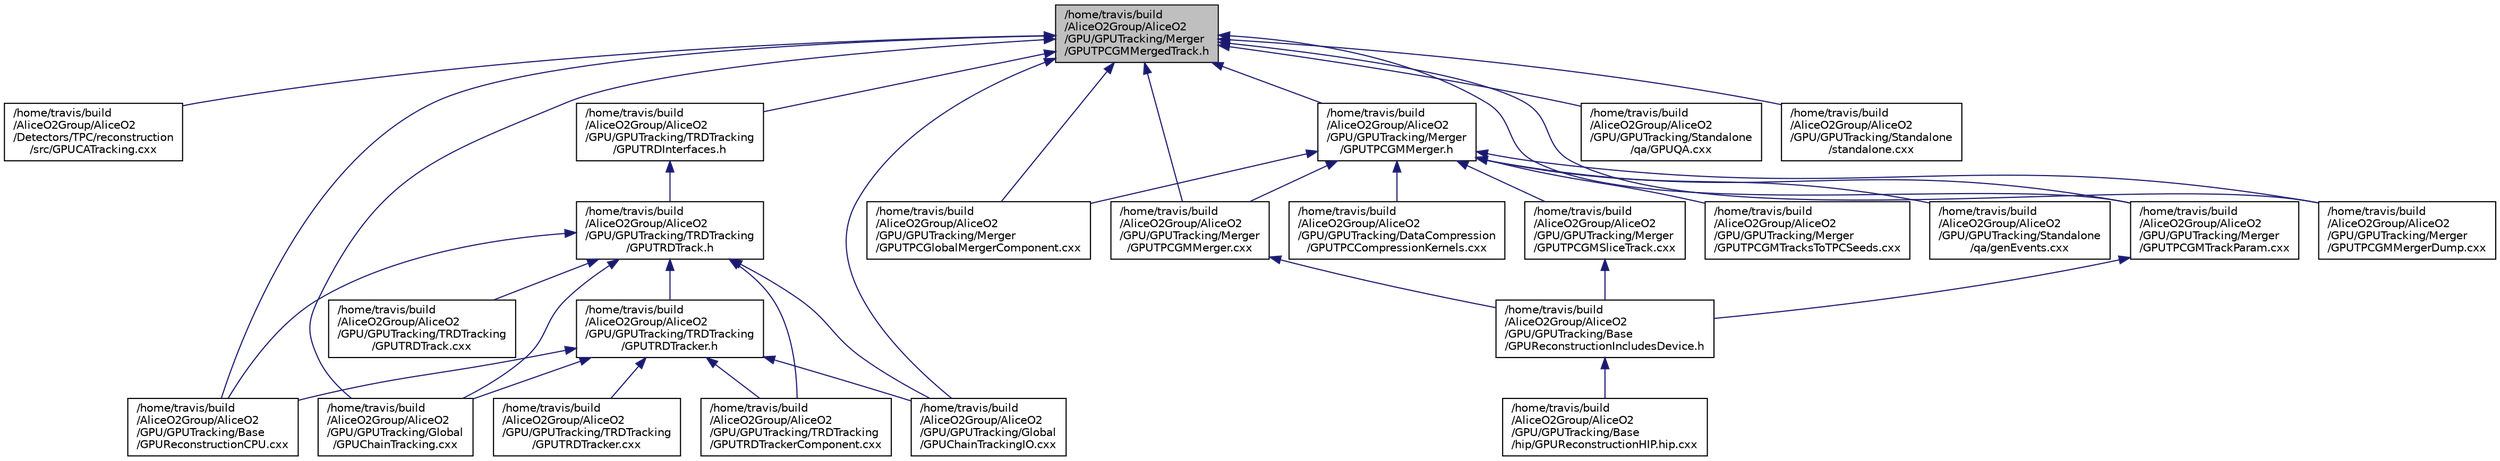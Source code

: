digraph "/home/travis/build/AliceO2Group/AliceO2/GPU/GPUTracking/Merger/GPUTPCGMMergedTrack.h"
{
 // INTERACTIVE_SVG=YES
  bgcolor="transparent";
  edge [fontname="Helvetica",fontsize="10",labelfontname="Helvetica",labelfontsize="10"];
  node [fontname="Helvetica",fontsize="10",shape=record];
  Node19 [label="/home/travis/build\l/AliceO2Group/AliceO2\l/GPU/GPUTracking/Merger\l/GPUTPCGMMergedTrack.h",height=0.2,width=0.4,color="black", fillcolor="grey75", style="filled", fontcolor="black"];
  Node19 -> Node20 [dir="back",color="midnightblue",fontsize="10",style="solid",fontname="Helvetica"];
  Node20 [label="/home/travis/build\l/AliceO2Group/AliceO2\l/Detectors/TPC/reconstruction\l/src/GPUCATracking.cxx",height=0.2,width=0.4,color="black",URL="$d4/d2e/GPUCATracking_8cxx.html"];
  Node19 -> Node21 [dir="back",color="midnightblue",fontsize="10",style="solid",fontname="Helvetica"];
  Node21 [label="/home/travis/build\l/AliceO2Group/AliceO2\l/GPU/GPUTracking/Base\l/GPUReconstructionCPU.cxx",height=0.2,width=0.4,color="black",URL="$da/df6/GPUReconstructionCPU_8cxx.html"];
  Node19 -> Node22 [dir="back",color="midnightblue",fontsize="10",style="solid",fontname="Helvetica"];
  Node22 [label="/home/travis/build\l/AliceO2Group/AliceO2\l/GPU/GPUTracking/Global\l/GPUChainTracking.cxx",height=0.2,width=0.4,color="black",URL="$d2/d58/GPUChainTracking_8cxx.html"];
  Node19 -> Node23 [dir="back",color="midnightblue",fontsize="10",style="solid",fontname="Helvetica"];
  Node23 [label="/home/travis/build\l/AliceO2Group/AliceO2\l/GPU/GPUTracking/Global\l/GPUChainTrackingIO.cxx",height=0.2,width=0.4,color="black",URL="$d3/d85/GPUChainTrackingIO_8cxx.html"];
  Node19 -> Node24 [dir="back",color="midnightblue",fontsize="10",style="solid",fontname="Helvetica"];
  Node24 [label="/home/travis/build\l/AliceO2Group/AliceO2\l/GPU/GPUTracking/Merger\l/GPUTPCGMMerger.h",height=0.2,width=0.4,color="black",URL="$d4/dcf/GPUTPCGMMerger_8h.html"];
  Node24 -> Node25 [dir="back",color="midnightblue",fontsize="10",style="solid",fontname="Helvetica"];
  Node25 [label="/home/travis/build\l/AliceO2Group/AliceO2\l/GPU/GPUTracking/DataCompression\l/GPUTPCCompressionKernels.cxx",height=0.2,width=0.4,color="black",URL="$d9/d57/GPUTPCCompressionKernels_8cxx.html"];
  Node24 -> Node26 [dir="back",color="midnightblue",fontsize="10",style="solid",fontname="Helvetica"];
  Node26 [label="/home/travis/build\l/AliceO2Group/AliceO2\l/GPU/GPUTracking/Merger\l/GPUTPCGlobalMergerComponent.cxx",height=0.2,width=0.4,color="black",URL="$df/d06/GPUTPCGlobalMergerComponent_8cxx.html"];
  Node24 -> Node27 [dir="back",color="midnightblue",fontsize="10",style="solid",fontname="Helvetica"];
  Node27 [label="/home/travis/build\l/AliceO2Group/AliceO2\l/GPU/GPUTracking/Merger\l/GPUTPCGMMerger.cxx",height=0.2,width=0.4,color="black",URL="$d0/dd4/GPUTPCGMMerger_8cxx.html"];
  Node27 -> Node28 [dir="back",color="midnightblue",fontsize="10",style="solid",fontname="Helvetica"];
  Node28 [label="/home/travis/build\l/AliceO2Group/AliceO2\l/GPU/GPUTracking/Base\l/GPUReconstructionIncludesDevice.h",height=0.2,width=0.4,color="black",URL="$d0/d25/GPUReconstructionIncludesDevice_8h.html"];
  Node28 -> Node29 [dir="back",color="midnightblue",fontsize="10",style="solid",fontname="Helvetica"];
  Node29 [label="/home/travis/build\l/AliceO2Group/AliceO2\l/GPU/GPUTracking/Base\l/hip/GPUReconstructionHIP.hip.cxx",height=0.2,width=0.4,color="black",URL="$d3/d33/GPUReconstructionHIP_8hip_8cxx.html"];
  Node24 -> Node30 [dir="back",color="midnightblue",fontsize="10",style="solid",fontname="Helvetica"];
  Node30 [label="/home/travis/build\l/AliceO2Group/AliceO2\l/GPU/GPUTracking/Merger\l/GPUTPCGMMergerDump.cxx",height=0.2,width=0.4,color="black",URL="$d0/d24/GPUTPCGMMergerDump_8cxx.html"];
  Node24 -> Node31 [dir="back",color="midnightblue",fontsize="10",style="solid",fontname="Helvetica"];
  Node31 [label="/home/travis/build\l/AliceO2Group/AliceO2\l/GPU/GPUTracking/Merger\l/GPUTPCGMSliceTrack.cxx",height=0.2,width=0.4,color="black",URL="$d5/d84/GPUTPCGMSliceTrack_8cxx.html"];
  Node31 -> Node28 [dir="back",color="midnightblue",fontsize="10",style="solid",fontname="Helvetica"];
  Node24 -> Node32 [dir="back",color="midnightblue",fontsize="10",style="solid",fontname="Helvetica"];
  Node32 [label="/home/travis/build\l/AliceO2Group/AliceO2\l/GPU/GPUTracking/Merger\l/GPUTPCGMTrackParam.cxx",height=0.2,width=0.4,color="black",URL="$df/dad/GPUTPCGMTrackParam_8cxx.html"];
  Node32 -> Node28 [dir="back",color="midnightblue",fontsize="10",style="solid",fontname="Helvetica"];
  Node24 -> Node33 [dir="back",color="midnightblue",fontsize="10",style="solid",fontname="Helvetica"];
  Node33 [label="/home/travis/build\l/AliceO2Group/AliceO2\l/GPU/GPUTracking/Merger\l/GPUTPCGMTracksToTPCSeeds.cxx",height=0.2,width=0.4,color="black",URL="$d3/ddb/GPUTPCGMTracksToTPCSeeds_8cxx.html"];
  Node24 -> Node34 [dir="back",color="midnightblue",fontsize="10",style="solid",fontname="Helvetica"];
  Node34 [label="/home/travis/build\l/AliceO2Group/AliceO2\l/GPU/GPUTracking/Standalone\l/qa/genEvents.cxx",height=0.2,width=0.4,color="black",URL="$d7/d9f/genEvents_8cxx.html"];
  Node19 -> Node26 [dir="back",color="midnightblue",fontsize="10",style="solid",fontname="Helvetica"];
  Node19 -> Node27 [dir="back",color="midnightblue",fontsize="10",style="solid",fontname="Helvetica"];
  Node19 -> Node30 [dir="back",color="midnightblue",fontsize="10",style="solid",fontname="Helvetica"];
  Node19 -> Node32 [dir="back",color="midnightblue",fontsize="10",style="solid",fontname="Helvetica"];
  Node19 -> Node35 [dir="back",color="midnightblue",fontsize="10",style="solid",fontname="Helvetica"];
  Node35 [label="/home/travis/build\l/AliceO2Group/AliceO2\l/GPU/GPUTracking/Standalone\l/qa/GPUQA.cxx",height=0.2,width=0.4,color="black",URL="$de/ddc/GPUQA_8cxx.html"];
  Node19 -> Node36 [dir="back",color="midnightblue",fontsize="10",style="solid",fontname="Helvetica"];
  Node36 [label="/home/travis/build\l/AliceO2Group/AliceO2\l/GPU/GPUTracking/Standalone\l/standalone.cxx",height=0.2,width=0.4,color="black",URL="$dc/df9/standalone_8cxx.html"];
  Node19 -> Node37 [dir="back",color="midnightblue",fontsize="10",style="solid",fontname="Helvetica"];
  Node37 [label="/home/travis/build\l/AliceO2Group/AliceO2\l/GPU/GPUTracking/TRDTracking\l/GPUTRDInterfaces.h",height=0.2,width=0.4,color="black",URL="$df/d77/GPUTRDInterfaces_8h.html"];
  Node37 -> Node38 [dir="back",color="midnightblue",fontsize="10",style="solid",fontname="Helvetica"];
  Node38 [label="/home/travis/build\l/AliceO2Group/AliceO2\l/GPU/GPUTracking/TRDTracking\l/GPUTRDTrack.h",height=0.2,width=0.4,color="black",URL="$db/dca/GPUTRDTrack_8h.html"];
  Node38 -> Node21 [dir="back",color="midnightblue",fontsize="10",style="solid",fontname="Helvetica"];
  Node38 -> Node22 [dir="back",color="midnightblue",fontsize="10",style="solid",fontname="Helvetica"];
  Node38 -> Node23 [dir="back",color="midnightblue",fontsize="10",style="solid",fontname="Helvetica"];
  Node38 -> Node39 [dir="back",color="midnightblue",fontsize="10",style="solid",fontname="Helvetica"];
  Node39 [label="/home/travis/build\l/AliceO2Group/AliceO2\l/GPU/GPUTracking/TRDTracking\l/GPUTRDTrack.cxx",height=0.2,width=0.4,color="black",URL="$d0/d7f/GPUTRDTrack_8cxx.html"];
  Node38 -> Node40 [dir="back",color="midnightblue",fontsize="10",style="solid",fontname="Helvetica"];
  Node40 [label="/home/travis/build\l/AliceO2Group/AliceO2\l/GPU/GPUTracking/TRDTracking\l/GPUTRDTracker.h",height=0.2,width=0.4,color="black",URL="$dd/d44/GPUTRDTracker_8h.html",tooltip="Online TRD tracker based on extrapolated TPC tracks. "];
  Node40 -> Node21 [dir="back",color="midnightblue",fontsize="10",style="solid",fontname="Helvetica"];
  Node40 -> Node22 [dir="back",color="midnightblue",fontsize="10",style="solid",fontname="Helvetica"];
  Node40 -> Node23 [dir="back",color="midnightblue",fontsize="10",style="solid",fontname="Helvetica"];
  Node40 -> Node41 [dir="back",color="midnightblue",fontsize="10",style="solid",fontname="Helvetica"];
  Node41 [label="/home/travis/build\l/AliceO2Group/AliceO2\l/GPU/GPUTracking/TRDTracking\l/GPUTRDTracker.cxx",height=0.2,width=0.4,color="black",URL="$d9/d33/GPUTRDTracker_8cxx.html"];
  Node40 -> Node42 [dir="back",color="midnightblue",fontsize="10",style="solid",fontname="Helvetica"];
  Node42 [label="/home/travis/build\l/AliceO2Group/AliceO2\l/GPU/GPUTracking/TRDTracking\l/GPUTRDTrackerComponent.cxx",height=0.2,width=0.4,color="black",URL="$db/dd1/GPUTRDTrackerComponent_8cxx.html",tooltip="A TRD tracker processing component for the GPU. "];
  Node38 -> Node42 [dir="back",color="midnightblue",fontsize="10",style="solid",fontname="Helvetica"];
}
